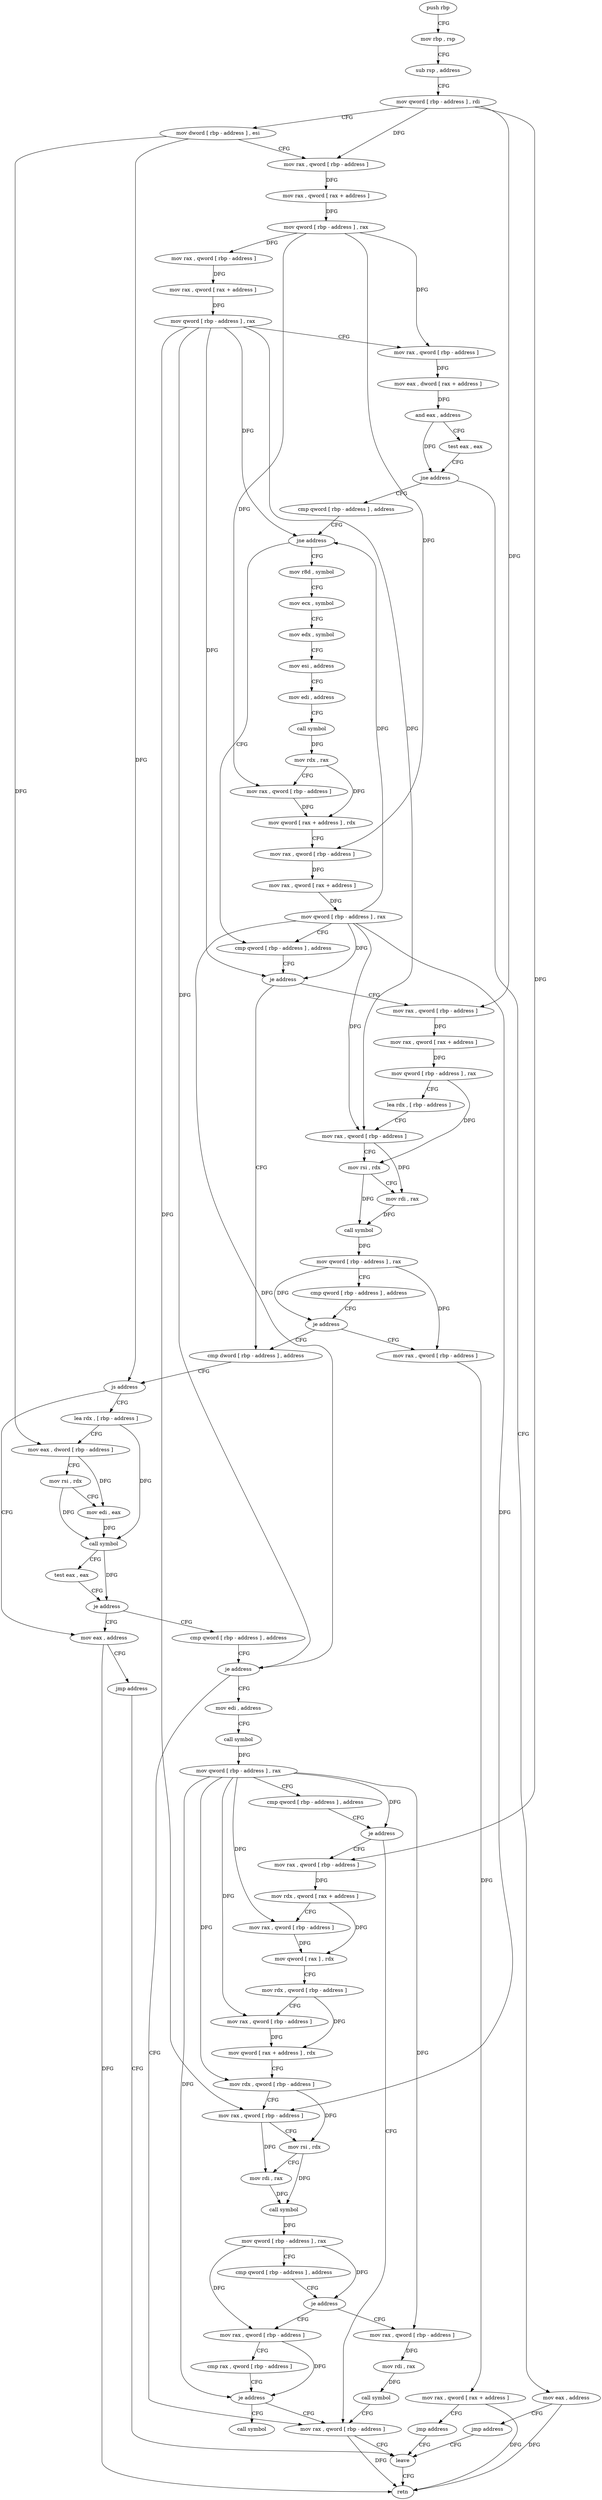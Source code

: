 digraph "func" {
"4295974" [label = "push rbp" ]
"4295975" [label = "mov rbp , rsp" ]
"4295978" [label = "sub rsp , address" ]
"4295985" [label = "mov qword [ rbp - address ] , rdi" ]
"4295992" [label = "mov dword [ rbp - address ] , esi" ]
"4295998" [label = "mov rax , qword [ rbp - address ]" ]
"4296005" [label = "mov rax , qword [ rax + address ]" ]
"4296009" [label = "mov qword [ rbp - address ] , rax" ]
"4296013" [label = "mov rax , qword [ rbp - address ]" ]
"4296017" [label = "mov rax , qword [ rax + address ]" ]
"4296021" [label = "mov qword [ rbp - address ] , rax" ]
"4296025" [label = "mov rax , qword [ rbp - address ]" ]
"4296029" [label = "mov eax , dword [ rax + address ]" ]
"4296032" [label = "and eax , address" ]
"4296037" [label = "test eax , eax" ]
"4296039" [label = "jne address" ]
"4296051" [label = "cmp qword [ rbp - address ] , address" ]
"4296041" [label = "mov eax , address" ]
"4296056" [label = "jne address" ]
"4296112" [label = "cmp qword [ rbp - address ] , address" ]
"4296058" [label = "mov r8d , symbol" ]
"4296046" [label = "jmp address" ]
"4296351" [label = "leave" ]
"4296117" [label = "je address" ]
"4296183" [label = "cmp dword [ rbp - address ] , address" ]
"4296119" [label = "mov rax , qword [ rbp - address ]" ]
"4296064" [label = "mov ecx , symbol" ]
"4296069" [label = "mov edx , symbol" ]
"4296074" [label = "mov esi , address" ]
"4296079" [label = "mov edi , address" ]
"4296084" [label = "call symbol" ]
"4296089" [label = "mov rdx , rax" ]
"4296092" [label = "mov rax , qword [ rbp - address ]" ]
"4296096" [label = "mov qword [ rax + address ] , rdx" ]
"4296100" [label = "mov rax , qword [ rbp - address ]" ]
"4296104" [label = "mov rax , qword [ rax + address ]" ]
"4296108" [label = "mov qword [ rbp - address ] , rax" ]
"4296352" [label = "retn" ]
"4296190" [label = "js address" ]
"4296219" [label = "mov eax , address" ]
"4296192" [label = "lea rdx , [ rbp - address ]" ]
"4296126" [label = "mov rax , qword [ rax + address ]" ]
"4296130" [label = "mov qword [ rbp - address ] , rax" ]
"4296137" [label = "lea rdx , [ rbp - address ]" ]
"4296144" [label = "mov rax , qword [ rbp - address ]" ]
"4296148" [label = "mov rsi , rdx" ]
"4296151" [label = "mov rdi , rax" ]
"4296154" [label = "call symbol" ]
"4296159" [label = "mov qword [ rbp - address ] , rax" ]
"4296163" [label = "cmp qword [ rbp - address ] , address" ]
"4296168" [label = "je address" ]
"4296170" [label = "mov rax , qword [ rbp - address ]" ]
"4296224" [label = "jmp address" ]
"4296199" [label = "mov eax , dword [ rbp - address ]" ]
"4296205" [label = "mov rsi , rdx" ]
"4296208" [label = "mov edi , eax" ]
"4296210" [label = "call symbol" ]
"4296215" [label = "test eax , eax" ]
"4296217" [label = "je address" ]
"4296226" [label = "cmp qword [ rbp - address ] , address" ]
"4296174" [label = "mov rax , qword [ rax + address ]" ]
"4296178" [label = "jmp address" ]
"4296231" [label = "je address" ]
"4296344" [label = "mov rax , qword [ rbp - address ]" ]
"4296233" [label = "mov edi , address" ]
"4296238" [label = "call symbol" ]
"4296243" [label = "mov qword [ rbp - address ] , rax" ]
"4296247" [label = "cmp qword [ rbp - address ] , address" ]
"4296252" [label = "je address" ]
"4296254" [label = "mov rax , qword [ rbp - address ]" ]
"4296261" [label = "mov rdx , qword [ rax + address ]" ]
"4296265" [label = "mov rax , qword [ rbp - address ]" ]
"4296269" [label = "mov qword [ rax ] , rdx" ]
"4296272" [label = "mov rdx , qword [ rbp - address ]" ]
"4296279" [label = "mov rax , qword [ rbp - address ]" ]
"4296283" [label = "mov qword [ rax + address ] , rdx" ]
"4296287" [label = "mov rdx , qword [ rbp - address ]" ]
"4296291" [label = "mov rax , qword [ rbp - address ]" ]
"4296295" [label = "mov rsi , rdx" ]
"4296298" [label = "mov rdi , rax" ]
"4296301" [label = "call symbol" ]
"4296306" [label = "mov qword [ rbp - address ] , rax" ]
"4296310" [label = "cmp qword [ rbp - address ] , address" ]
"4296315" [label = "je address" ]
"4296332" [label = "mov rax , qword [ rbp - address ]" ]
"4296317" [label = "mov rax , qword [ rbp - address ]" ]
"4296336" [label = "mov rdi , rax" ]
"4296339" [label = "call symbol" ]
"4296321" [label = "cmp rax , qword [ rbp - address ]" ]
"4296325" [label = "je address" ]
"4296327" [label = "call symbol" ]
"4295974" -> "4295975" [ label = "CFG" ]
"4295975" -> "4295978" [ label = "CFG" ]
"4295978" -> "4295985" [ label = "CFG" ]
"4295985" -> "4295992" [ label = "CFG" ]
"4295985" -> "4295998" [ label = "DFG" ]
"4295985" -> "4296119" [ label = "DFG" ]
"4295985" -> "4296254" [ label = "DFG" ]
"4295992" -> "4295998" [ label = "CFG" ]
"4295992" -> "4296190" [ label = "DFG" ]
"4295992" -> "4296199" [ label = "DFG" ]
"4295998" -> "4296005" [ label = "DFG" ]
"4296005" -> "4296009" [ label = "DFG" ]
"4296009" -> "4296013" [ label = "DFG" ]
"4296009" -> "4296025" [ label = "DFG" ]
"4296009" -> "4296092" [ label = "DFG" ]
"4296009" -> "4296100" [ label = "DFG" ]
"4296013" -> "4296017" [ label = "DFG" ]
"4296017" -> "4296021" [ label = "DFG" ]
"4296021" -> "4296025" [ label = "CFG" ]
"4296021" -> "4296056" [ label = "DFG" ]
"4296021" -> "4296117" [ label = "DFG" ]
"4296021" -> "4296144" [ label = "DFG" ]
"4296021" -> "4296231" [ label = "DFG" ]
"4296021" -> "4296291" [ label = "DFG" ]
"4296025" -> "4296029" [ label = "DFG" ]
"4296029" -> "4296032" [ label = "DFG" ]
"4296032" -> "4296037" [ label = "CFG" ]
"4296032" -> "4296039" [ label = "DFG" ]
"4296037" -> "4296039" [ label = "CFG" ]
"4296039" -> "4296051" [ label = "CFG" ]
"4296039" -> "4296041" [ label = "CFG" ]
"4296051" -> "4296056" [ label = "CFG" ]
"4296041" -> "4296046" [ label = "CFG" ]
"4296041" -> "4296352" [ label = "DFG" ]
"4296056" -> "4296112" [ label = "CFG" ]
"4296056" -> "4296058" [ label = "CFG" ]
"4296112" -> "4296117" [ label = "CFG" ]
"4296058" -> "4296064" [ label = "CFG" ]
"4296046" -> "4296351" [ label = "CFG" ]
"4296351" -> "4296352" [ label = "CFG" ]
"4296117" -> "4296183" [ label = "CFG" ]
"4296117" -> "4296119" [ label = "CFG" ]
"4296183" -> "4296190" [ label = "CFG" ]
"4296119" -> "4296126" [ label = "DFG" ]
"4296064" -> "4296069" [ label = "CFG" ]
"4296069" -> "4296074" [ label = "CFG" ]
"4296074" -> "4296079" [ label = "CFG" ]
"4296079" -> "4296084" [ label = "CFG" ]
"4296084" -> "4296089" [ label = "DFG" ]
"4296089" -> "4296092" [ label = "CFG" ]
"4296089" -> "4296096" [ label = "DFG" ]
"4296092" -> "4296096" [ label = "DFG" ]
"4296096" -> "4296100" [ label = "CFG" ]
"4296100" -> "4296104" [ label = "DFG" ]
"4296104" -> "4296108" [ label = "DFG" ]
"4296108" -> "4296112" [ label = "CFG" ]
"4296108" -> "4296056" [ label = "DFG" ]
"4296108" -> "4296117" [ label = "DFG" ]
"4296108" -> "4296144" [ label = "DFG" ]
"4296108" -> "4296231" [ label = "DFG" ]
"4296108" -> "4296291" [ label = "DFG" ]
"4296190" -> "4296219" [ label = "CFG" ]
"4296190" -> "4296192" [ label = "CFG" ]
"4296219" -> "4296224" [ label = "CFG" ]
"4296219" -> "4296352" [ label = "DFG" ]
"4296192" -> "4296199" [ label = "CFG" ]
"4296192" -> "4296210" [ label = "DFG" ]
"4296126" -> "4296130" [ label = "DFG" ]
"4296130" -> "4296137" [ label = "CFG" ]
"4296130" -> "4296148" [ label = "DFG" ]
"4296137" -> "4296144" [ label = "CFG" ]
"4296144" -> "4296148" [ label = "CFG" ]
"4296144" -> "4296151" [ label = "DFG" ]
"4296148" -> "4296151" [ label = "CFG" ]
"4296148" -> "4296154" [ label = "DFG" ]
"4296151" -> "4296154" [ label = "DFG" ]
"4296154" -> "4296159" [ label = "DFG" ]
"4296159" -> "4296163" [ label = "CFG" ]
"4296159" -> "4296168" [ label = "DFG" ]
"4296159" -> "4296170" [ label = "DFG" ]
"4296163" -> "4296168" [ label = "CFG" ]
"4296168" -> "4296183" [ label = "CFG" ]
"4296168" -> "4296170" [ label = "CFG" ]
"4296170" -> "4296174" [ label = "DFG" ]
"4296224" -> "4296351" [ label = "CFG" ]
"4296199" -> "4296205" [ label = "CFG" ]
"4296199" -> "4296208" [ label = "DFG" ]
"4296205" -> "4296208" [ label = "CFG" ]
"4296205" -> "4296210" [ label = "DFG" ]
"4296208" -> "4296210" [ label = "DFG" ]
"4296210" -> "4296215" [ label = "CFG" ]
"4296210" -> "4296217" [ label = "DFG" ]
"4296215" -> "4296217" [ label = "CFG" ]
"4296217" -> "4296226" [ label = "CFG" ]
"4296217" -> "4296219" [ label = "CFG" ]
"4296226" -> "4296231" [ label = "CFG" ]
"4296174" -> "4296178" [ label = "CFG" ]
"4296174" -> "4296352" [ label = "DFG" ]
"4296178" -> "4296351" [ label = "CFG" ]
"4296231" -> "4296344" [ label = "CFG" ]
"4296231" -> "4296233" [ label = "CFG" ]
"4296344" -> "4296351" [ label = "CFG" ]
"4296344" -> "4296352" [ label = "DFG" ]
"4296233" -> "4296238" [ label = "CFG" ]
"4296238" -> "4296243" [ label = "DFG" ]
"4296243" -> "4296247" [ label = "CFG" ]
"4296243" -> "4296252" [ label = "DFG" ]
"4296243" -> "4296265" [ label = "DFG" ]
"4296243" -> "4296279" [ label = "DFG" ]
"4296243" -> "4296287" [ label = "DFG" ]
"4296243" -> "4296332" [ label = "DFG" ]
"4296243" -> "4296325" [ label = "DFG" ]
"4296247" -> "4296252" [ label = "CFG" ]
"4296252" -> "4296344" [ label = "CFG" ]
"4296252" -> "4296254" [ label = "CFG" ]
"4296254" -> "4296261" [ label = "DFG" ]
"4296261" -> "4296265" [ label = "CFG" ]
"4296261" -> "4296269" [ label = "DFG" ]
"4296265" -> "4296269" [ label = "DFG" ]
"4296269" -> "4296272" [ label = "CFG" ]
"4296272" -> "4296279" [ label = "CFG" ]
"4296272" -> "4296283" [ label = "DFG" ]
"4296279" -> "4296283" [ label = "DFG" ]
"4296283" -> "4296287" [ label = "CFG" ]
"4296287" -> "4296291" [ label = "CFG" ]
"4296287" -> "4296295" [ label = "DFG" ]
"4296291" -> "4296295" [ label = "CFG" ]
"4296291" -> "4296298" [ label = "DFG" ]
"4296295" -> "4296298" [ label = "CFG" ]
"4296295" -> "4296301" [ label = "DFG" ]
"4296298" -> "4296301" [ label = "DFG" ]
"4296301" -> "4296306" [ label = "DFG" ]
"4296306" -> "4296310" [ label = "CFG" ]
"4296306" -> "4296315" [ label = "DFG" ]
"4296306" -> "4296317" [ label = "DFG" ]
"4296310" -> "4296315" [ label = "CFG" ]
"4296315" -> "4296332" [ label = "CFG" ]
"4296315" -> "4296317" [ label = "CFG" ]
"4296332" -> "4296336" [ label = "DFG" ]
"4296317" -> "4296321" [ label = "CFG" ]
"4296317" -> "4296325" [ label = "DFG" ]
"4296336" -> "4296339" [ label = "DFG" ]
"4296339" -> "4296344" [ label = "CFG" ]
"4296321" -> "4296325" [ label = "CFG" ]
"4296325" -> "4296344" [ label = "CFG" ]
"4296325" -> "4296327" [ label = "CFG" ]
}
